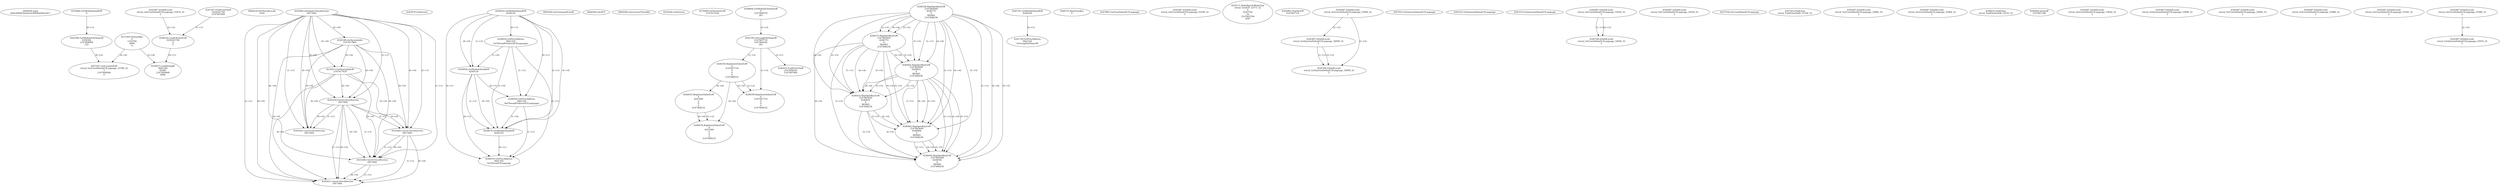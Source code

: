// Global SCDG with merge call
digraph {
	0 [label="6850628.main
000cddb6834a9ea3a36fbf0e940aa9c7"]
	1 [label="4254480.GetModuleHandleW
0"]
	2 [label="6844434.SetThreadLocale
1024"]
	3 [label="4243965.InitializeCriticalSection
6917004"]
	4 [label="4243979.GetVersion
"]
	5 [label="4244018.GetModuleHandleW
4244120"]
	6 [label="4244024.GetProcAddress
9441320
GetThreadPreferredUILanguages"]
	5 -> 6 [label="(0-->1)"]
	7 [label="4244044.GetModuleHandleW
4244120"]
	5 -> 7 [label="(1-->1)"]
	5 -> 7 [label="(0-->0)"]
	6 -> 7 [label="(1-->0)"]
	8 [label="4244050.GetProcAddress
9441320
SetThreadPreferredUILanguages"]
	5 -> 8 [label="(0-->1)"]
	6 -> 8 [label="(1-->1)"]
	7 -> 8 [label="(0-->1)"]
	9 [label="4244070.GetModuleHandleW
4244120"]
	5 -> 9 [label="(1-->1)"]
	7 -> 9 [label="(1-->1)"]
	5 -> 9 [label="(0-->0)"]
	6 -> 9 [label="(1-->0)"]
	7 -> 9 [label="(0-->0)"]
	8 -> 9 [label="(1-->0)"]
	10 [label="4244076.GetProcAddress
9441320
GetThreadUILanguage"]
	5 -> 10 [label="(0-->1)"]
	6 -> 10 [label="(1-->1)"]
	7 -> 10 [label="(0-->1)"]
	8 -> 10 [label="(1-->1)"]
	9 -> 10 [label="(0-->1)"]
	11 [label="4250188.GetSystemInfo
2147417660"]
	3 -> 11 [label="(0-->0)"]
	12 [label="6844540.GetCommandLineW
"]
	13 [label="4214413.GetStartupInfoW
2147417624"]
	3 -> 13 [label="(0-->0)"]
	11 -> 13 [label="(0-->0)"]
	14 [label="6844560.GetACP
"]
	15 [label="6844580.GetCurrentThreadId
"]
	16 [label="4250204.GetVersion
"]
	17 [label="4276690.GetVersionExW
2147417420"]
	18 [label="4243306.GetModuleFileNameW
4194304
2147408904
522"]
	1 -> 18 [label="(0-->1)"]
	19 [label="4248064.GetModuleFileNameW
0
2147408370
261"]
	20 [label="4215383.VirtualAlloc
0
1310704
4096
4"]
	21 [label="4246338.RegOpenKeyExW
2147483649
4246772
0
983065
2147408236"]
	22 [label="4246372.RegOpenKeyExW
2147483650
4246772
0
983065
2147408236"]
	21 -> 22 [label="(2-->2)"]
	21 -> 22 [label="(4-->4)"]
	21 -> 22 [label="(5-->5)"]
	23 [label="4245741.GetModuleHandleW
4246160"]
	24 [label="4245758.GetProcAddress
9441320
GetLongPathNameW"]
	23 -> 24 [label="(0-->1)"]
	25 [label="4245785.GetLongPathNameW
2147407710
2147406542
261"]
	19 -> 25 [label="(3-->3)"]
	26 [label="4246556.RegQueryValueExW
0
2147407710
0
0
0
2147408232"]
	25 -> 26 [label="(1-->2)"]
	27 [label="4246599.RegQueryValueExW
0
2147407710
0
0
0
2147408232"]
	25 -> 27 [label="(1-->2)"]
	26 -> 27 [label="(2-->2)"]
	26 -> 27 [label="(6-->6)"]
	28 [label="4246722.RegCloseKey
0"]
	29 [label="4247883.GetUserDefaultUILanguage
"]
	30 [label="4245418.EnterCriticalSection
6917004"]
	3 -> 30 [label="(1-->1)"]
	3 -> 30 [label="(0-->0)"]
	11 -> 30 [label="(0-->0)"]
	13 -> 30 [label="(0-->0)"]
	31 [label="4245469.LeaveCriticalSection
6917004"]
	3 -> 31 [label="(1-->1)"]
	30 -> 31 [label="(1-->1)"]
	3 -> 31 [label="(0-->0)"]
	11 -> 31 [label="(0-->0)"]
	13 -> 31 [label="(0-->0)"]
	30 -> 31 [label="(0-->0)"]
	32 [label="4245487.IsValidLocale
retval_GetUserDefaultUILanguage_33299_32
2"]
	33 [label="4250171.MultiByteToWideChar
retval_GetACP_32773_32
0
4243728
16
2147403704
2047"]
	34 [label="4245683.CharNextW
2147407716"]
	35 [label="4246014.FindFirstFileW
2147406542
2147407064"]
	25 -> 35 [label="(2-->1)"]
	36 [label="4246635.RegQueryValueExW
0
4247000
0
0
0
2147408232"]
	26 -> 36 [label="(6-->6)"]
	37 [label="4246676.RegQueryValueExW
0
4247000
0
0
0
2147408232"]
	36 -> 37 [label="(2-->2)"]
	26 -> 37 [label="(6-->6)"]
	36 -> 37 [label="(6-->6)"]
	38 [label="4245487.IsValidLocale
retval_GetUserDefaultUILanguage_33946_32
2"]
	39 [label="4245580.EnterCriticalSection
6917004"]
	3 -> 39 [label="(1-->1)"]
	30 -> 39 [label="(1-->1)"]
	31 -> 39 [label="(1-->1)"]
	3 -> 39 [label="(0-->0)"]
	11 -> 39 [label="(0-->0)"]
	13 -> 39 [label="(0-->0)"]
	30 -> 39 [label="(0-->0)"]
	31 -> 39 [label="(0-->0)"]
	40 [label="4245621.LeaveCriticalSection
6917004"]
	3 -> 40 [label="(1-->1)"]
	30 -> 40 [label="(1-->1)"]
	31 -> 40 [label="(1-->1)"]
	39 -> 40 [label="(1-->1)"]
	3 -> 40 [label="(0-->0)"]
	11 -> 40 [label="(0-->0)"]
	13 -> 40 [label="(0-->0)"]
	30 -> 40 [label="(0-->0)"]
	31 -> 40 [label="(0-->0)"]
	39 -> 40 [label="(0-->0)"]
	41 [label="4247923.GetSystemDefaultUILanguage
"]
	42 [label="4245487.IsValidLocale
retval_GetSystemDefaultUILanguage_34099_32
2"]
	38 -> 42 [label="(2-->2)"]
	43 [label="4244766.IsValidLocale
retval_GetSystemDefaultUILanguage_34099_32
2"]
	42 -> 43 [label="(1-->1)"]
	38 -> 43 [label="(2-->2)"]
	42 -> 43 [label="(2-->2)"]
	44 [label="4245525.GetSystemDefaultUILanguage
"]
	45 [label="4245552.GetSystemDefaultUILanguage
"]
	46 [label="4245487.IsValidLocale
retval_GetUserDefaultUILanguage_32926_32
2"]
	47 [label="4246402.RegOpenKeyExW
2147483649
4246832
0
983065
2147408236"]
	21 -> 47 [label="(1-->1)"]
	21 -> 47 [label="(4-->4)"]
	22 -> 47 [label="(4-->4)"]
	21 -> 47 [label="(5-->5)"]
	22 -> 47 [label="(5-->5)"]
	48 [label="4245487.IsValidLocale
retval_GetUserDefaultUILanguage_33034_32
2"]
	49 [label="4245487.IsValidLocale
retval_GetUserDefaultUILanguage_33474_32
2"]
	50 [label="4247558.GetUserDefaultUILanguage
"]
	51 [label="4247567.GetLocaleInfoW
retval_GetUserDefaultUILanguage_33788_32
3
2147408268
4"]
	18 -> 51 [label="(0-->2)"]
	20 -> 51 [label="(4-->4)"]
	52 [label="4247247.FindFirstFileW
3224341740
2147407640"]
	53 [label="4247263.FindClose
retval_FindFirstFileW_33794_32"]
	54 [label="4248145.LoadLibraryExW
3224341740
0
2"]
	52 -> 54 [label="(1-->1)"]
	49 -> 54 [label="(2-->3)"]
	55 [label="4250073.LoadStringW
9441340
65485
2147409468
4096"]
	54 -> 55 [label="(0-->1)"]
	20 -> 55 [label="(3-->4)"]
	56 [label="4245487.IsValidLocale
retval_GetUserDefaultUILanguage_32882_32
2"]
	57 [label="4246432.RegOpenKeyExW
2147483650
4246832
0
983065
2147408236"]
	22 -> 57 [label="(1-->1)"]
	47 -> 57 [label="(2-->2)"]
	21 -> 57 [label="(4-->4)"]
	22 -> 57 [label="(4-->4)"]
	47 -> 57 [label="(4-->4)"]
	21 -> 57 [label="(5-->5)"]
	22 -> 57 [label="(5-->5)"]
	47 -> 57 [label="(5-->5)"]
	58 [label="4246462.RegOpenKeyExW
2147483649
4246884
0
983065
2147408236"]
	21 -> 58 [label="(1-->1)"]
	47 -> 58 [label="(1-->1)"]
	21 -> 58 [label="(4-->4)"]
	22 -> 58 [label="(4-->4)"]
	47 -> 58 [label="(4-->4)"]
	57 -> 58 [label="(4-->4)"]
	21 -> 58 [label="(5-->5)"]
	22 -> 58 [label="(5-->5)"]
	47 -> 58 [label="(5-->5)"]
	57 -> 58 [label="(5-->5)"]
	59 [label="4246492.RegOpenKeyExW
2147483649
4246936
0
983065
2147408236"]
	21 -> 59 [label="(1-->1)"]
	47 -> 59 [label="(1-->1)"]
	58 -> 59 [label="(1-->1)"]
	21 -> 59 [label="(4-->4)"]
	22 -> 59 [label="(4-->4)"]
	47 -> 59 [label="(4-->4)"]
	57 -> 59 [label="(4-->4)"]
	58 -> 59 [label="(4-->4)"]
	21 -> 59 [label="(5-->5)"]
	22 -> 59 [label="(5-->5)"]
	47 -> 59 [label="(5-->5)"]
	57 -> 59 [label="(5-->5)"]
	58 -> 59 [label="(5-->5)"]
	60 [label="4245487.IsValidLocale
retval_GetUserDefaultUILanguage_32964_32
2"]
	61 [label="4246032.FindClose
retval_FindFirstFileW_33193_32"]
	62 [label="4246044.lstrlenW
2147407108"]
	63 [label="4245487.IsValidLocale
retval_GetUserDefaultUILanguage_33626_32
2"]
	64 [label="4245454.LeaveCriticalSection
6917004"]
	3 -> 64 [label="(1-->1)"]
	30 -> 64 [label="(1-->1)"]
	3 -> 64 [label="(0-->0)"]
	11 -> 64 [label="(0-->0)"]
	13 -> 64 [label="(0-->0)"]
	30 -> 64 [label="(0-->0)"]
	65 [label="4245487.IsValidLocale
retval_GetSystemDefaultUILanguage_33898_32
2"]
	66 [label="4245487.IsValidLocale
retval_GetUserDefaultUILanguage_33600_32
2"]
	67 [label="4245487.IsValidLocale
retval_GetUserDefaultUILanguage_33986_32
2"]
	68 [label="4245487.IsValidLocale
retval_GetUserDefaultUILanguage_33185_32
2"]
	69 [label="4244766.IsValidLocale
retval_GetUserDefaultUILanguage_32926_32
2"]
	46 -> 69 [label="(1-->1)"]
	46 -> 69 [label="(2-->2)"]
	70 [label="4245487.IsValidLocale
retval_GetUserDefaultUILanguage_33586_32
2"]
	71 [label="4245487.IsValidLocale
retval_GetSystemDefaultUILanguage_33974_32
2"]
	70 -> 71 [label="(2-->2)"]
}
